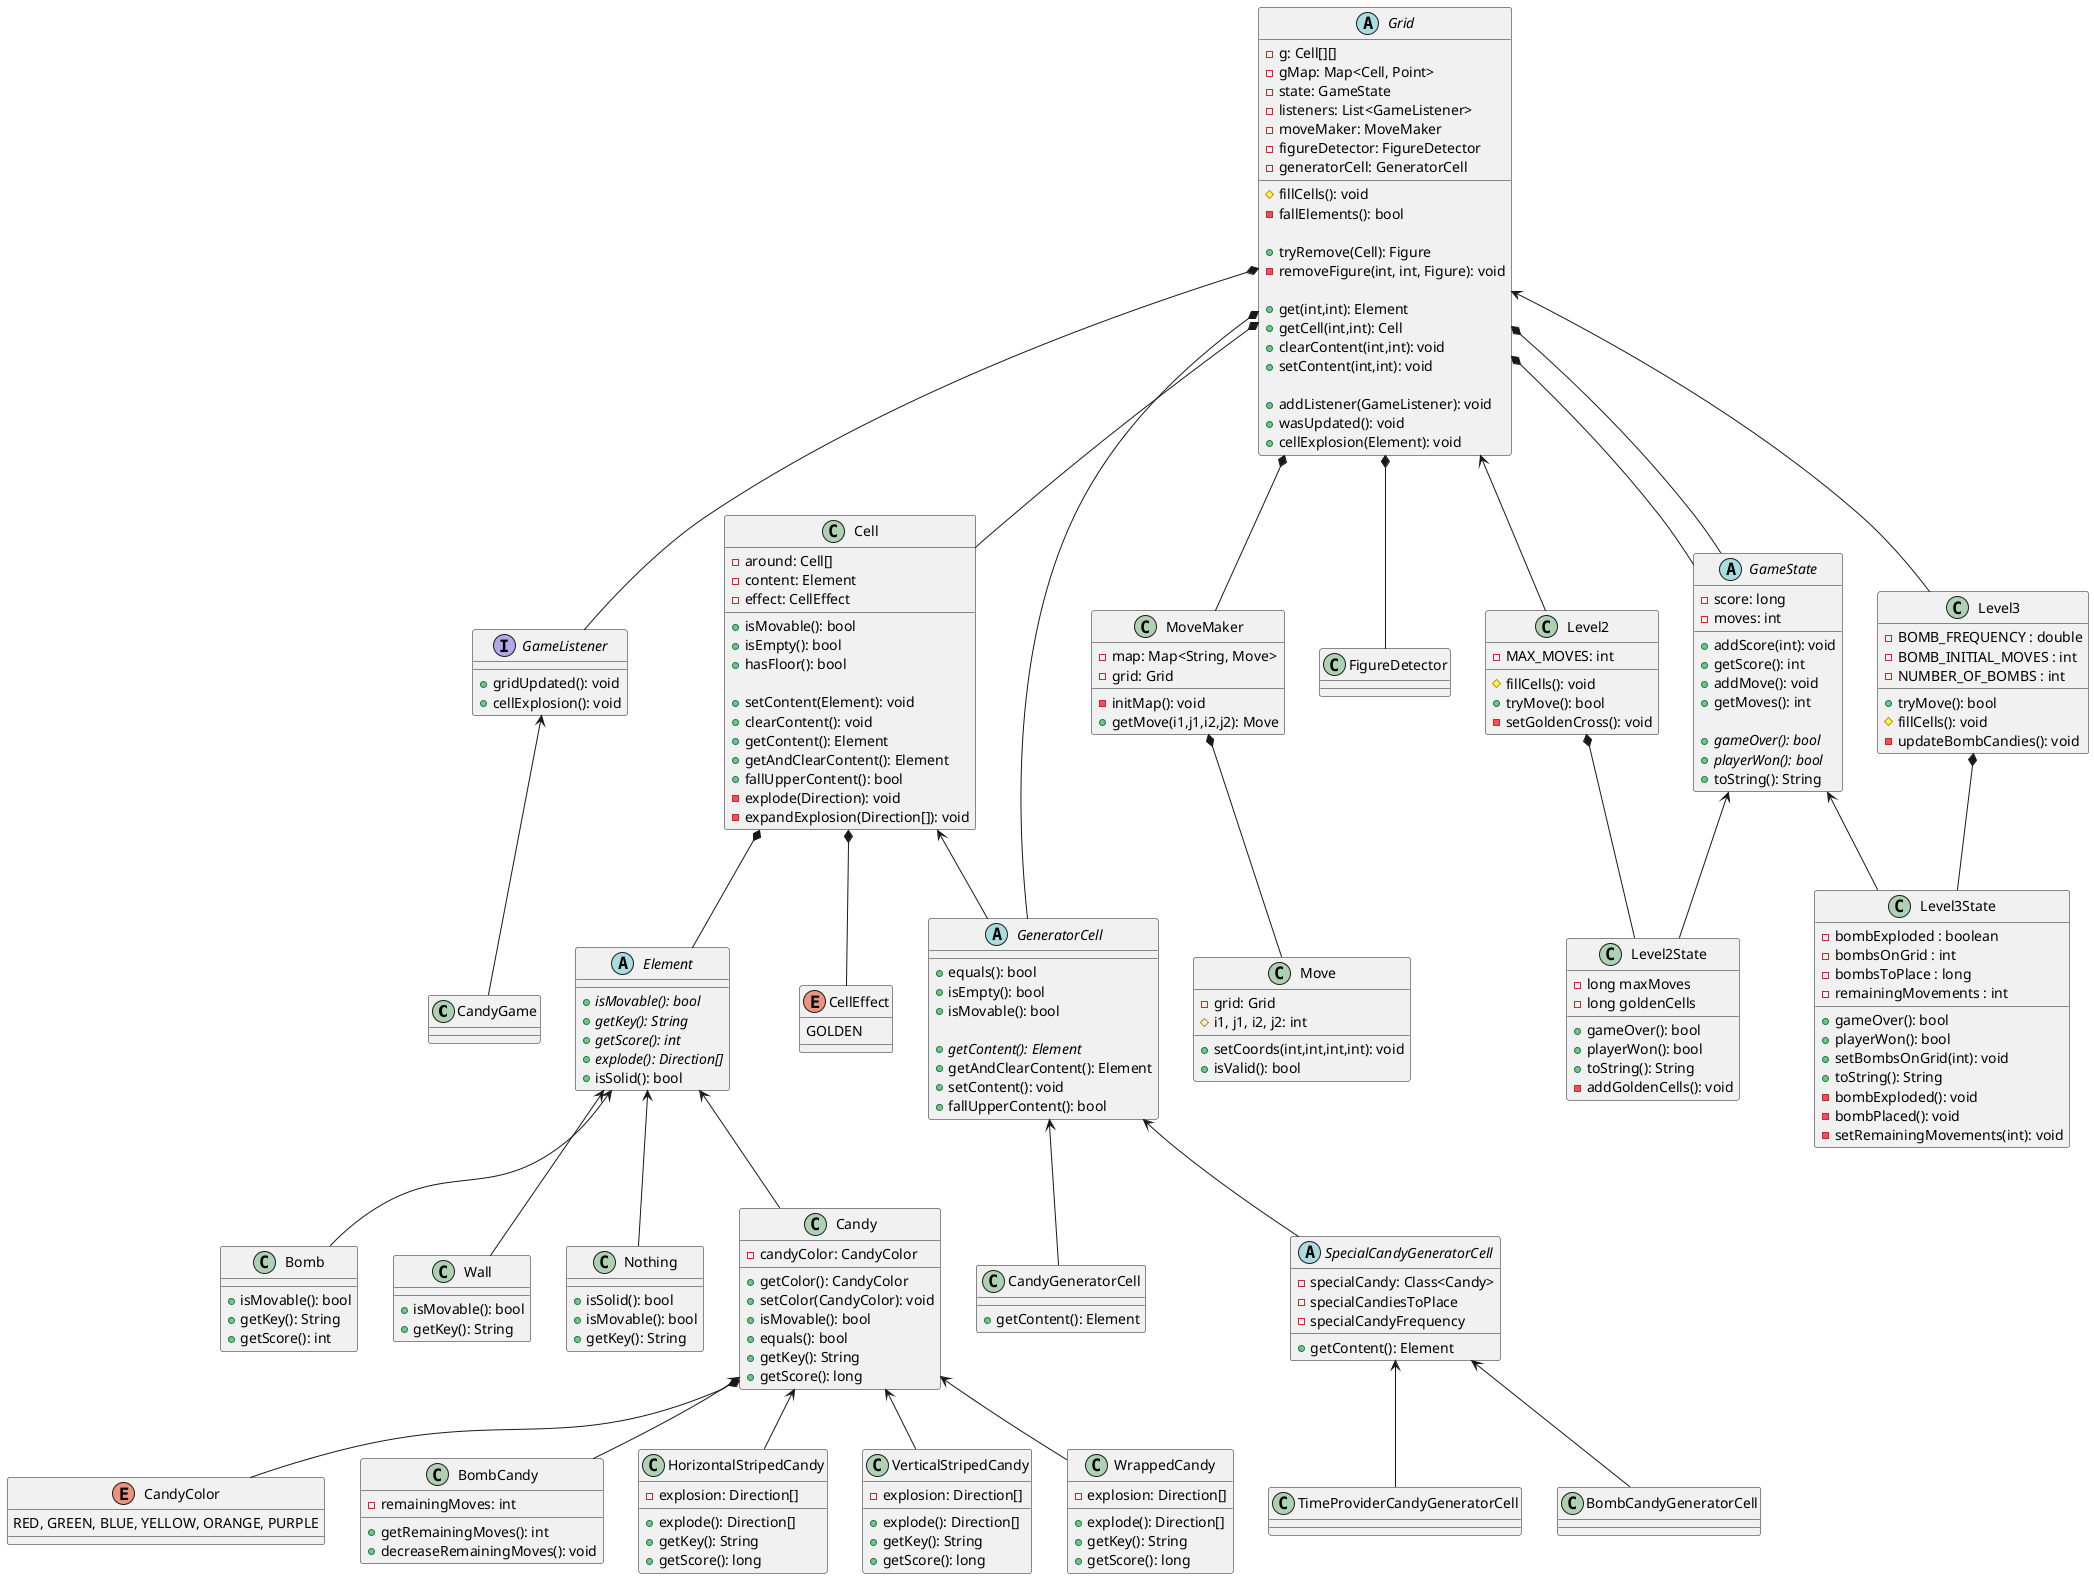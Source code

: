 @startuml

' --------------- BACKEND --------------- '

'CandyGame'

class CandyGame{

}

GameListener <-- CandyGame


' Grid'

abstract class Grid{
 - g: Cell[][]
 - gMap: Map<Cell, Point>
 - state: GameState
 - listeners: List<GameListener>
 - moveMaker: MoveMaker
 - figureDetector: FigureDetector
 - generatorCell: GeneratorCell

 # fillCells(): void
 - fallElements(): bool

 + tryRemove(Cell): Figure
 - removeFigure(int, int, Figure): void

 + get(int,int): Element
 + getCell(int,int): Cell
 + clearContent(int,int): void
 + setContent(int,int): void

 + addListener(GameListener): void
 + wasUpdated(): void
 + cellExplosion(Element): void
}

Grid *-- Cell
Grid *-- GameState
Grid *-- GameListener
Grid *-- MoveMaker
Grid *-- FigureDetector
Grid *-- GeneratorCell


' GameState '

abstract class GameState{
 - score: long
 - moves: int
 + addScore(int): void
 + getScore(): int
 + addMove(): void
 + getMoves(): int

 + {abstract} gameOver(): bool
 + {abstract} playerWon(): bool
 + toString(): String
}

Grid *-- GameState


' GameListener '

interface GameListener{
 + gridUpdated(): void
 + cellExplosion(): void
}


' --------------- CELL --------------- '

' Cell '

class Cell{
 - around: Cell[]
 - content: Element
 - effect: CellEffect
 + isMovable(): bool
 + isEmpty(): bool
 + hasFloor(): bool

 + setContent(Element): void
 + clearContent(): void
 + getContent(): Element
 + getAndClearContent(): Element
 + fallUpperContent(): bool
 - explode(Direction): void
 - expandExplosion(Direction[]): void
}

Cell *-- Element
Cell *-- CellEffect


' CellEffect '

enum CellEffect{
 GOLDEN
}



' GeneratorCell '

abstract class GeneratorCell {
  + equals(): bool
  + isEmpty(): bool
  + isMovable(): bool

  + {abstract} getContent(): Element
  + getAndClearContent(): Element
  + setContent(): void
  + fallUpperContent(): bool
}

Cell <-- GeneratorCell


' CandyGeneratorCell '

class CandyGeneratorCell {
  + getContent(): Element
}

GeneratorCell <-- CandyGeneratorCell


' SpecialGeneratorCell '

abstract class SpecialCandyGeneratorCell{
 - specialCandy: Class<Candy>
 - specialCandiesToPlace
 - specialCandyFrequency
 + getContent(): Element
}

GeneratorCell <-- SpecialCandyGeneratorCell


' BombCandyGeneratorCell '

class BombCandyGeneratorCell {

}

SpecialCandyGeneratorCell <-- BombCandyGeneratorCell


' TimeProviderCandyGeneratorCell '

class TimeProviderCandyGeneratorCell {

}

SpecialCandyGeneratorCell <-- TimeProviderCandyGeneratorCell



' --------------- ELEMENT --------------- '

' Element '

abstract class Element{
 + {abstract} isMovable(): bool
 + {abstract} getKey(): String
 + {abstract} getScore(): int
 + {abstract} explode(): Direction[]
 + isSolid(): bool
}


' Bomb '

class Bomb{
 + isMovable(): bool
 + getKey(): String
 + getScore(): int
}

Element <-- Bomb


' Wall '

class Wall{
 + isMovable(): bool
 + getKey(): String
}

Element <-- Wall


' Nothing '

class Nothing{
 + isSolid(): bool
 + isMovable(): bool
 + getKey(): String
}

Element <-- Nothing


' Candy '

class Candy{
 - candyColor: CandyColor
 + getColor(): CandyColor
 + setColor(CandyColor): void
 + isMovable(): bool
 + equals(): bool
 + getKey(): String
 + getScore(): long
}

Element <-- Candy
Candy *-- CandyColor


' CandyColor '

enum CandyColor{
 RED, GREEN, BLUE, YELLOW, ORANGE, PURPLE
}


' BombCandy '

class BombCandy{
 - remainingMoves: int
 + getRemainingMoves(): int
 + decreaseRemainingMoves(): void
}

Candy <-- BombCandy


' HorizontalStripedCandy '

class HorizontalStripedCandy{
 - explosion: Direction[]
 + explode(): Direction[]
 + getKey(): String
 + getScore(): long
}

Candy <-- HorizontalStripedCandy


' VerticalStripedCandy '

class VerticalStripedCandy{
 - explosion: Direction[]
 + explode(): Direction[]
 + getKey(): String
 + getScore(): long
}

Candy <-- VerticalStripedCandy


' WrappedCandy '

class WrappedCandy{
 - explosion: Direction[]
 + explode(): Direction[]
 + getKey(): String
 + getScore(): long
}

Candy <-- WrappedCandy



' --------------- MOVES --------------- '

' MoveMaker '

class MoveMaker{
 - map: Map<String, Move>
 - grid: Grid
 - initMap(): void
 + getMove(i1,j1,i2,j2): Move
}

MoveMaker *-- Move

' IRR ' MoveMaker *-- Grid


' Move '

class Move{
 - grid: Grid
 # i1, j1, i2, j2: int
 + setCoords(int,int,int,int): void
 + isValid(): bool
}

' IRR ' Move *-- Grid


' --------------- LEVELS --------------- '

' Level2 '

class Level2{
 - MAX_MOVES: int
 # fillCells(): void
 + tryMove(): bool
 - setGoldenCross(): void
}

Grid <-- Level2
Level2 *-- Level2State


' Level2State '

class Level2State{
 - long maxMoves
 - long goldenCells
 + gameOver(): bool
 + playerWon(): bool
 + toString(): String
 - addGoldenCells(): void
}

GameState <-- Level2State


' Level3 '

class Level3 {
  - BOMB_FREQUENCY : double
  - BOMB_INITIAL_MOVES : int
  - NUMBER_OF_BOMBS : int
  + tryMove(): bool
  # fillCells(): void
  - updateBombCandies(): void
}

Grid <-- Level3
Level3 *-- Level3State


' Level3State'

class Level3State {
  - bombExploded : boolean
  - bombsOnGrid : int
  - bombsToPlace : long
  - remainingMovements : int
  + gameOver(): bool
  + playerWon(): bool
  + setBombsOnGrid(int): void
  + toString(): String
  - bombExploded(): void
  - bombPlaced(): void
  - setRemainingMovements(int): void
}

GameState <-- Level3State

@enduml